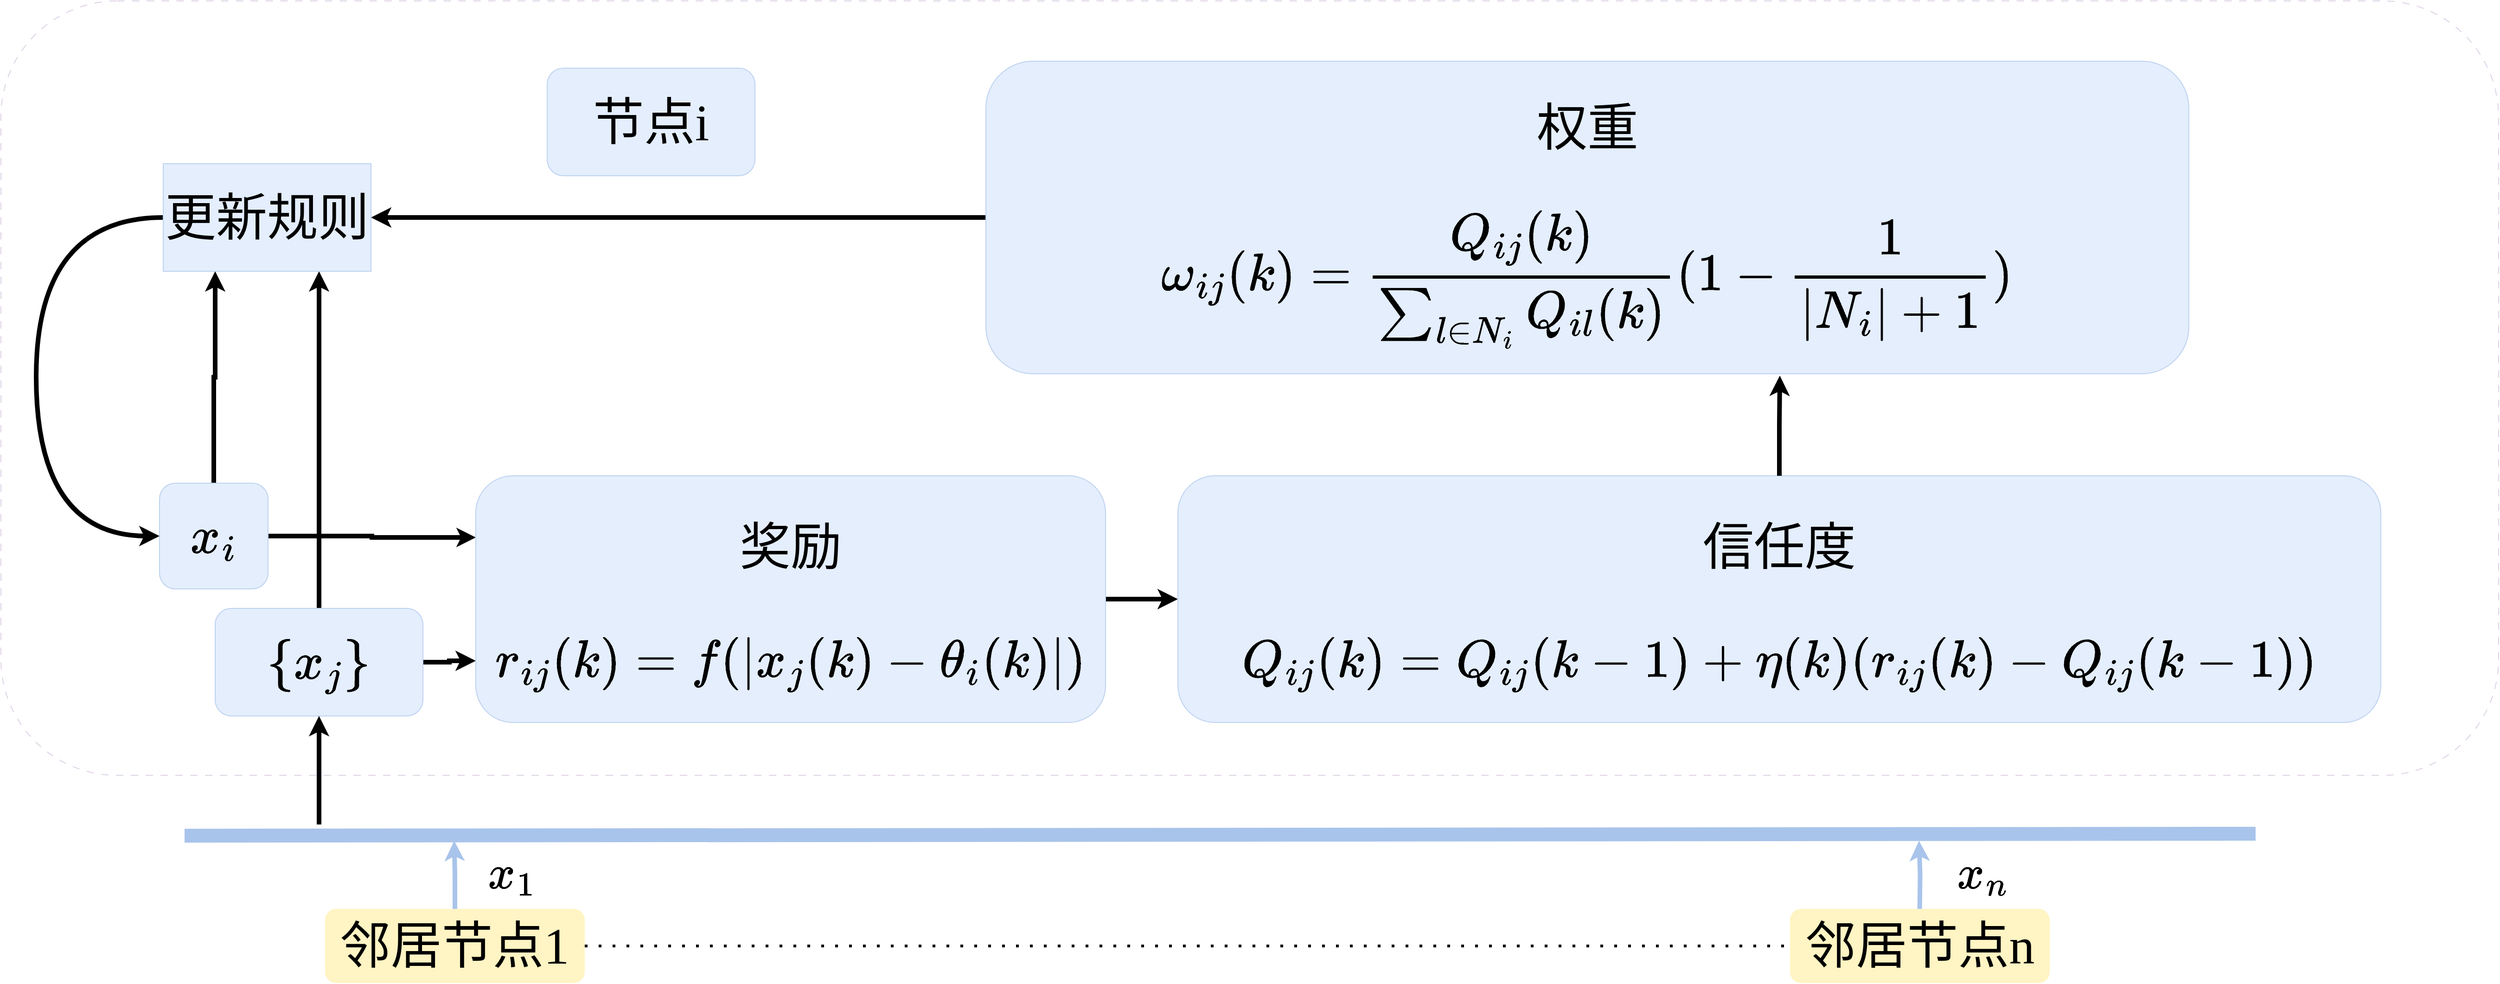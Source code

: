 <mxfile version="26.1.0">
  <diagram name="第 1 页" id="e239SAIvLnN1HkMkRguK">
    <mxGraphModel dx="3728" dy="1098" grid="0" gridSize="10" guides="1" tooltips="1" connect="1" arrows="1" fold="1" page="1" pageScale="1" pageWidth="827" pageHeight="1169" math="1" shadow="0">
      <root>
        <mxCell id="0" />
        <mxCell id="1" parent="0" />
        <mxCell id="fV-NQ48F4rtR7al6jr1f-30" value="" style="rounded=1;whiteSpace=wrap;html=1;dashed=1;strokeColor=light-dark(#DFD2E6,#FFFFFF);dashPattern=8 8;" parent="1" vertex="1">
          <mxGeometry x="-1463" y="1089" width="2693" height="835" as="geometry" />
        </mxCell>
        <mxCell id="fV-NQ48F4rtR7al6jr1f-3" value="" style="endArrow=none;html=1;rounded=0;strokeWidth=15;strokeColor=light-dark(#A9C4EB,#FFFFFF);" parent="1" edge="1">
          <mxGeometry width="50" height="50" relative="1" as="geometry">
            <mxPoint x="-1265" y="1989.09" as="sourcePoint" />
            <mxPoint x="968" y="1987" as="targetPoint" />
          </mxGeometry>
        </mxCell>
        <mxCell id="fV-NQ48F4rtR7al6jr1f-7" style="edgeStyle=orthogonalEdgeStyle;rounded=0;orthogonalLoop=1;jettySize=auto;html=1;exitX=0.5;exitY=0;exitDx=0;exitDy=0;strokeWidth=5;strokeColor=#A9C4EB;" parent="1" source="fV-NQ48F4rtR7al6jr1f-4" edge="1">
          <mxGeometry relative="1" as="geometry">
            <mxPoint x="-974.247" y="1994.545" as="targetPoint" />
          </mxGeometry>
        </mxCell>
        <mxCell id="fV-NQ48F4rtR7al6jr1f-4" value="邻居节点1" style="rounded=1;whiteSpace=wrap;html=1;fontSize=55;fontFamily=楷体;fillColor=light-dark(#FFF4C3,var(--ge-dark-color, #121212));strokeColor=none;" parent="1" vertex="1">
          <mxGeometry x="-1113.52" y="2068" width="280" height="80" as="geometry" />
        </mxCell>
        <mxCell id="fV-NQ48F4rtR7al6jr1f-5" value="邻居节点n" style="rounded=1;whiteSpace=wrap;html=1;fontSize=55;fontFamily=楷体;fillColor=light-dark(#FFF4C3,var(--ge-dark-color, #121212));strokeColor=none;" parent="1" vertex="1">
          <mxGeometry x="466" y="2068" width="280" height="80" as="geometry" />
        </mxCell>
        <mxCell id="fV-NQ48F4rtR7al6jr1f-6" value="" style="endArrow=none;dashed=1;html=1;dashPattern=1 4;strokeWidth=3;rounded=0;exitX=1;exitY=0.5;exitDx=0;exitDy=0;entryX=0;entryY=0.5;entryDx=0;entryDy=0;" parent="1" source="fV-NQ48F4rtR7al6jr1f-4" target="fV-NQ48F4rtR7al6jr1f-5" edge="1">
          <mxGeometry width="50" height="50" relative="1" as="geometry">
            <mxPoint x="-746.52" y="2130" as="sourcePoint" />
            <mxPoint x="-696.52" y="2080" as="targetPoint" />
          </mxGeometry>
        </mxCell>
        <mxCell id="fV-NQ48F4rtR7al6jr1f-8" style="edgeStyle=orthogonalEdgeStyle;rounded=0;orthogonalLoop=1;jettySize=auto;html=1;exitX=0.5;exitY=0;exitDx=0;exitDy=0;strokeWidth=5;strokeColor=#A9C4EB;" parent="1" edge="1">
          <mxGeometry relative="1" as="geometry">
            <mxPoint x="605.093" y="1994.545" as="targetPoint" />
            <mxPoint x="605.82" y="2068" as="sourcePoint" />
          </mxGeometry>
        </mxCell>
        <mxCell id="fV-NQ48F4rtR7al6jr1f-10" value="$$x_1$$" style="rounded=1;whiteSpace=wrap;html=1;fontSize=50;fontFamily=楷体;fillColor=none;strokeColor=none;" parent="1" vertex="1">
          <mxGeometry x="-962.52" y="1988" width="102" height="80" as="geometry" />
        </mxCell>
        <mxCell id="fV-NQ48F4rtR7al6jr1f-11" value="$$x_n$$" style="rounded=1;whiteSpace=wrap;html=1;fontSize=50;fontFamily=楷体;fillColor=none;strokeColor=none;" parent="1" vertex="1">
          <mxGeometry x="623" y="1988" width="102" height="80" as="geometry" />
        </mxCell>
        <mxCell id="fV-NQ48F4rtR7al6jr1f-21" style="edgeStyle=orthogonalEdgeStyle;rounded=0;orthogonalLoop=1;jettySize=auto;html=1;entryX=0.75;entryY=1;entryDx=0;entryDy=0;strokeWidth=5;" parent="1" source="fV-NQ48F4rtR7al6jr1f-12" target="fV-NQ48F4rtR7al6jr1f-18" edge="1">
          <mxGeometry relative="1" as="geometry" />
        </mxCell>
        <mxCell id="fV-NQ48F4rtR7al6jr1f-23" style="edgeStyle=orthogonalEdgeStyle;rounded=0;orthogonalLoop=1;jettySize=auto;html=1;entryX=0;entryY=0.75;entryDx=0;entryDy=0;strokeWidth=5;" parent="1" source="fV-NQ48F4rtR7al6jr1f-12" target="fV-NQ48F4rtR7al6jr1f-14" edge="1">
          <mxGeometry relative="1" as="geometry" />
        </mxCell>
        <mxCell id="fV-NQ48F4rtR7al6jr1f-12" value="$$\{x_j\}$$" style="rounded=1;whiteSpace=wrap;html=1;fontSize=55;fontFamily=楷体;fillColor=light-dark(#E4EEFD,var(--ge-dark-color, #121212));strokeColor=#BED2F0;" parent="1" vertex="1">
          <mxGeometry x="-1232" y="1744" width="224" height="116" as="geometry" />
        </mxCell>
        <mxCell id="fV-NQ48F4rtR7al6jr1f-20" style="edgeStyle=orthogonalEdgeStyle;rounded=0;orthogonalLoop=1;jettySize=auto;html=1;entryX=0.25;entryY=1;entryDx=0;entryDy=0;strokeWidth=5;" parent="1" source="fV-NQ48F4rtR7al6jr1f-13" target="fV-NQ48F4rtR7al6jr1f-18" edge="1">
          <mxGeometry relative="1" as="geometry" />
        </mxCell>
        <mxCell id="fV-NQ48F4rtR7al6jr1f-22" style="edgeStyle=orthogonalEdgeStyle;rounded=0;orthogonalLoop=1;jettySize=auto;html=1;exitX=1;exitY=0.5;exitDx=0;exitDy=0;entryX=0;entryY=0.25;entryDx=0;entryDy=0;endSize=5;strokeWidth=5;" parent="1" source="fV-NQ48F4rtR7al6jr1f-13" target="fV-NQ48F4rtR7al6jr1f-14" edge="1">
          <mxGeometry relative="1" as="geometry" />
        </mxCell>
        <mxCell id="fV-NQ48F4rtR7al6jr1f-13" value="$${x_i}$$" style="rounded=1;whiteSpace=wrap;html=1;fontSize=55;fontFamily=楷体;fillColor=light-dark(#E4EEFD,var(--ge-dark-color, #121212));strokeColor=#BED2F0;" parent="1" vertex="1">
          <mxGeometry x="-1292" y="1609" width="117" height="114" as="geometry" />
        </mxCell>
        <mxCell id="fV-NQ48F4rtR7al6jr1f-24" style="edgeStyle=orthogonalEdgeStyle;rounded=0;orthogonalLoop=1;jettySize=auto;html=1;entryX=0;entryY=0.5;entryDx=0;entryDy=0;strokeWidth=5;" parent="1" source="fV-NQ48F4rtR7al6jr1f-14" target="fV-NQ48F4rtR7al6jr1f-15" edge="1">
          <mxGeometry relative="1" as="geometry" />
        </mxCell>
        <mxCell id="fV-NQ48F4rtR7al6jr1f-14" value="&lt;div&gt;&lt;br&gt;&lt;/div&gt;奖励&lt;div&gt;$$r_{ij}(k)=f(|x_j(k)-\theta_i(k)|)$$&lt;/div&gt;" style="rounded=1;whiteSpace=wrap;html=1;fontSize=55;fontFamily=楷体;fillColor=light-dark(#E4EEFD,var(--ge-dark-color, #121212));strokeColor=#BED2F0;" parent="1" vertex="1">
          <mxGeometry x="-951" y="1601" width="679" height="266" as="geometry" />
        </mxCell>
        <mxCell id="fV-NQ48F4rtR7al6jr1f-15" value="&lt;div&gt;&lt;br&gt;&lt;/div&gt;&lt;div&gt;信任度&lt;/div&gt;$$Q_{ij}(k)=Q_{ij}(k-1)+\eta (k)(r_{ij}(k)-Q_{ij}(k-1))$$" style="rounded=1;whiteSpace=wrap;html=1;fontSize=55;fontFamily=楷体;fillColor=light-dark(#E4EEFD,var(--ge-dark-color, #121212));strokeColor=#BED2F0;" parent="1" vertex="1">
          <mxGeometry x="-194" y="1601" width="1297" height="266" as="geometry" />
        </mxCell>
        <mxCell id="fV-NQ48F4rtR7al6jr1f-19" style="edgeStyle=orthogonalEdgeStyle;rounded=0;orthogonalLoop=1;jettySize=auto;html=1;entryX=1;entryY=0.5;entryDx=0;entryDy=0;strokeWidth=5;" parent="1" source="fV-NQ48F4rtR7al6jr1f-16" target="fV-NQ48F4rtR7al6jr1f-18" edge="1">
          <mxGeometry relative="1" as="geometry" />
        </mxCell>
        <mxCell id="fV-NQ48F4rtR7al6jr1f-16" value="&lt;div&gt;&lt;br&gt;&lt;/div&gt;&lt;div&gt;权重&lt;/div&gt;$$\omega_{ij}(k)=\frac{Q_{ij}(k)}{\sum_{l\in N_i}Q_{il}(k)}(1-\frac{1}{|N_i|+1})$$" style="rounded=1;whiteSpace=wrap;html=1;fontSize=55;fontFamily=楷体;fillColor=light-dark(#E4EEFD,var(--ge-dark-color, #121212));strokeColor=#BED2F0;" parent="1" vertex="1">
          <mxGeometry x="-401" y="1154" width="1297" height="337" as="geometry" />
        </mxCell>
        <mxCell id="fV-NQ48F4rtR7al6jr1f-17" value="节点i" style="rounded=1;whiteSpace=wrap;html=1;fontSize=55;fontFamily=楷体;fillColor=light-dark(#E4EEFD,var(--ge-dark-color, #121212));strokeColor=#BED2F0;" parent="1" vertex="1">
          <mxGeometry x="-874" y="1161.5" width="224" height="116" as="geometry" />
        </mxCell>
        <mxCell id="fV-NQ48F4rtR7al6jr1f-29" style="edgeStyle=orthogonalEdgeStyle;rounded=0;orthogonalLoop=1;jettySize=auto;html=1;entryX=0;entryY=0.5;entryDx=0;entryDy=0;exitX=0;exitY=0.5;exitDx=0;exitDy=0;curved=1;strokeWidth=5;" parent="1" source="fV-NQ48F4rtR7al6jr1f-18" target="fV-NQ48F4rtR7al6jr1f-13" edge="1">
          <mxGeometry relative="1" as="geometry">
            <Array as="points">
              <mxPoint x="-1425" y="1323" />
              <mxPoint x="-1425" y="1666" />
            </Array>
          </mxGeometry>
        </mxCell>
        <mxCell id="fV-NQ48F4rtR7al6jr1f-18" value="更新规则" style="rounded=0;whiteSpace=wrap;html=1;fontSize=55;fontFamily=楷体;fillColor=light-dark(#E4EEFD,var(--ge-dark-color, #121212));strokeColor=#BED2F0;" parent="1" vertex="1">
          <mxGeometry x="-1288" y="1264.5" width="224" height="116" as="geometry" />
        </mxCell>
        <mxCell id="fV-NQ48F4rtR7al6jr1f-25" value="" style="endArrow=classic;html=1;rounded=0;entryX=0.5;entryY=1;entryDx=0;entryDy=0;strokeWidth=5;" parent="1" target="fV-NQ48F4rtR7al6jr1f-12" edge="1">
          <mxGeometry width="50" height="50" relative="1" as="geometry">
            <mxPoint x="-1120" y="1977" as="sourcePoint" />
            <mxPoint x="-1129" y="1910" as="targetPoint" />
          </mxGeometry>
        </mxCell>
        <mxCell id="fV-NQ48F4rtR7al6jr1f-26" style="edgeStyle=orthogonalEdgeStyle;rounded=0;orthogonalLoop=1;jettySize=auto;html=1;entryX=0.66;entryY=1.006;entryDx=0;entryDy=0;entryPerimeter=0;strokeWidth=5;" parent="1" source="fV-NQ48F4rtR7al6jr1f-15" target="fV-NQ48F4rtR7al6jr1f-16" edge="1">
          <mxGeometry relative="1" as="geometry" />
        </mxCell>
      </root>
    </mxGraphModel>
  </diagram>
</mxfile>
